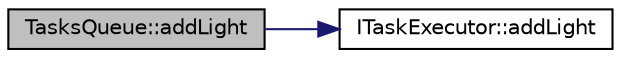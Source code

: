 digraph "TasksQueue::addLight"
{
 // LATEX_PDF_SIZE
  edge [fontname="Helvetica",fontsize="10",labelfontname="Helvetica",labelfontsize="10"];
  node [fontname="Helvetica",fontsize="10",shape=record];
  rankdir="LR";
  Node1 [label="TasksQueue::addLight",height=0.2,width=0.4,color="black", fillcolor="grey75", style="filled", fontcolor="black",tooltip=" "];
  Node1 -> Node2 [color="midnightblue",fontsize="10",style="solid",fontname="Helvetica"];
  Node2 [label="ITaskExecutor::addLight",height=0.2,width=0.4,color="black", fillcolor="white", style="filled",URL="$struct_i_task_executor.html#a184d7ef518b31bcb213cea016cca9d3e",tooltip=" "];
}
